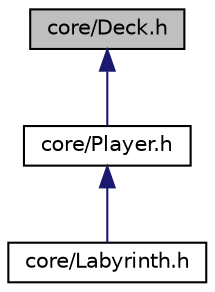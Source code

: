 digraph "core/Deck.h"
{
 // LATEX_PDF_SIZE
  edge [fontname="Helvetica",fontsize="10",labelfontname="Helvetica",labelfontsize="10"];
  node [fontname="Helvetica",fontsize="10",shape=record];
  Node4 [label="core/Deck.h",height=0.2,width=0.4,color="black", fillcolor="grey75", style="filled", fontcolor="black",tooltip=" "];
  Node4 -> Node5 [dir="back",color="midnightblue",fontsize="10",style="solid",fontname="Helvetica"];
  Node5 [label="core/Player.h",height=0.2,width=0.4,color="black", fillcolor="white", style="filled",URL="$Player_8h.html",tooltip=" "];
  Node5 -> Node6 [dir="back",color="midnightblue",fontsize="10",style="solid",fontname="Helvetica"];
  Node6 [label="core/Labyrinth.h",height=0.2,width=0.4,color="black", fillcolor="white", style="filled",URL="$Labyrinth_8h.html",tooltip=" "];
}
